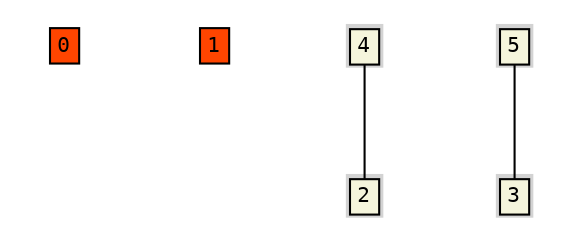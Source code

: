 graph structs {
  node [shape=none, fontsize=10,fontname="Courier"]

  n0 [label=<
  <table bgcolor="orangered" border="1" cellborder="0" cellspacing="0">
  <tr><td colspan="2" port="L" bgcolor="orangered">0</td></tr>
  </table>>];
  n1 [label=<
  <table bgcolor="orangered" border="1" cellborder="0" cellspacing="0">
  <tr><td colspan="2" port="L" bgcolor="orangered">1</td></tr>
  </table>>];
  n2 [label=<
  <table bgcolor="lightgrey" border="0" cellborder="1" cellspacing="2">
  <tr><td colspan="2" port="L" bgcolor="beige">2</td></tr>
  </table>>];
  n3 [label=<
  <table bgcolor="lightgrey" border="0" cellborder="1" cellspacing="2">
  <tr><td colspan="2" port="L" bgcolor="beige">3</td></tr>
  </table>>];
  n4 [label=<
  <table bgcolor="lightgrey" border="0" cellborder="1" cellspacing="2">
  <tr><td colspan="2" port="L" bgcolor="beige">4</td></tr>
  </table>>];
  n5 [label=<
  <table bgcolor="lightgrey" border="0" cellborder="1" cellspacing="2">
  <tr><td colspan="2" port="L" bgcolor="beige">5</td></tr>
  </table>>];
  n4:L--n2:L[color=black]
  n5:L--n3:L[color=black]

}